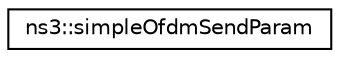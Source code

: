 digraph "Graphical Class Hierarchy"
{
 // LATEX_PDF_SIZE
  edge [fontname="Helvetica",fontsize="10",labelfontname="Helvetica",labelfontsize="10"];
  node [fontname="Helvetica",fontsize="10",shape=record];
  rankdir="LR";
  Node0 [label="ns3::simpleOfdmSendParam",height=0.2,width=0.4,color="black", fillcolor="white", style="filled",URL="$classns3_1_1simple_ofdm_send_param.html",tooltip="simpleOfdmSendParam class"];
}
